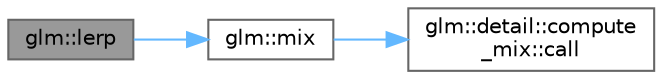 digraph "glm::lerp"
{
 // LATEX_PDF_SIZE
  bgcolor="transparent";
  edge [fontname=Helvetica,fontsize=10,labelfontname=Helvetica,labelfontsize=10];
  node [fontname=Helvetica,fontsize=10,shape=box,height=0.2,width=0.4];
  rankdir="LR";
  Node1 [id="Node000001",label="glm::lerp",height=0.2,width=0.4,color="gray40", fillcolor="grey60", style="filled", fontcolor="black",tooltip="Returns the component-wise result of x * (1.0 - a) + y * a, i.e., the linear blend of x and y using v..."];
  Node1 -> Node2 [id="edge5_Node000001_Node000002",color="steelblue1",style="solid",tooltip=" "];
  Node2 [id="Node000002",label="glm::mix",height=0.2,width=0.4,color="grey40", fillcolor="white", style="filled",URL="$group__core__func__common.html#ga8e93f374aae27d1a88b921860351f8d4",tooltip=" "];
  Node2 -> Node3 [id="edge6_Node000002_Node000003",color="steelblue1",style="solid",tooltip=" "];
  Node3 [id="Node000003",label="glm::detail::compute\l_mix::call",height=0.2,width=0.4,color="grey40", fillcolor="white", style="filled",URL="$structglm_1_1detail_1_1compute__mix.html#a13fd963d8385f36486509a48fd68da1c",tooltip=" "];
}
